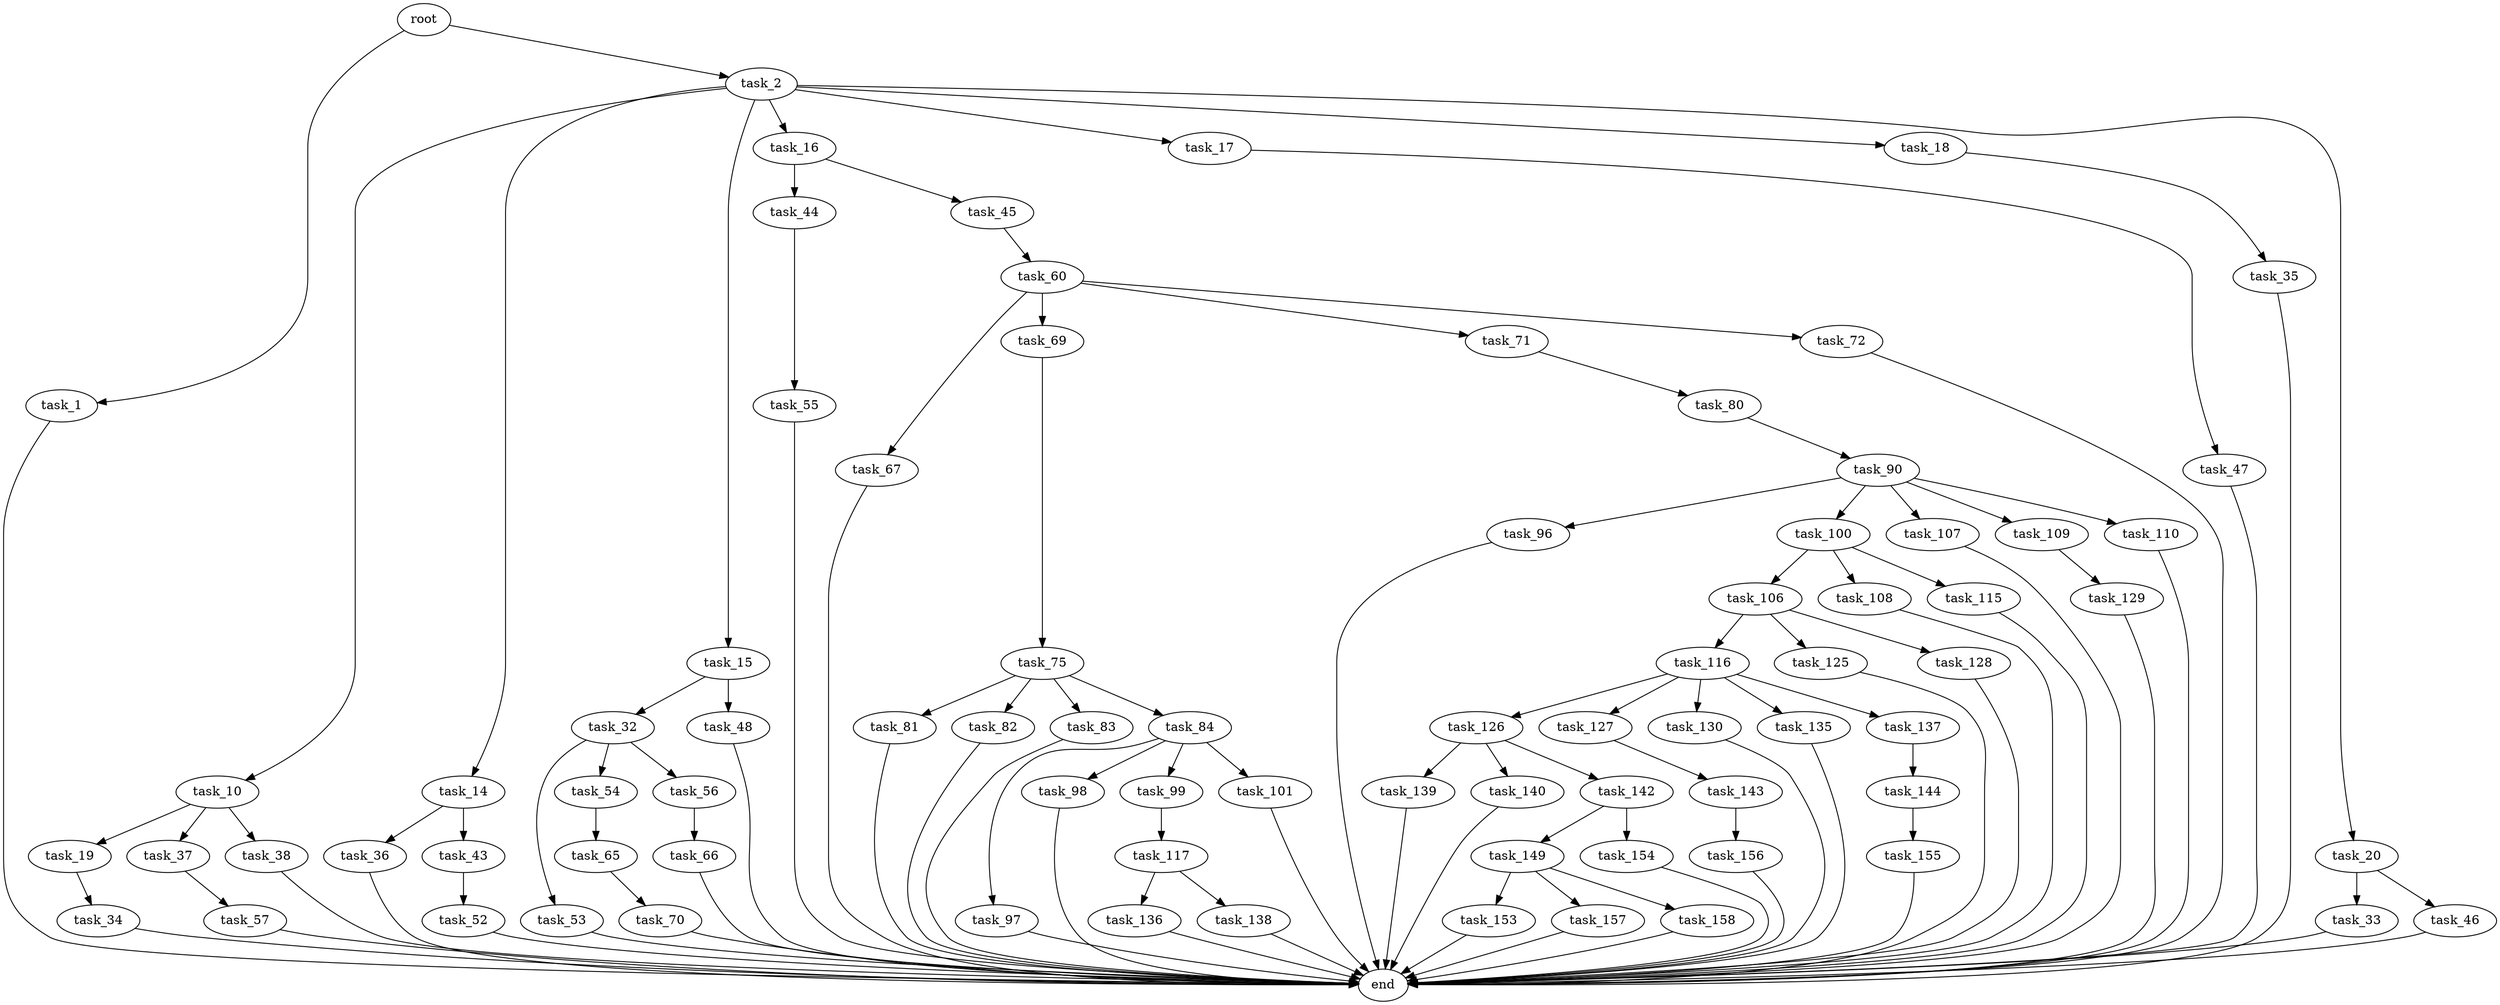 digraph G {
  root [size="0.000000"];
  task_1 [size="782757789696.000000"];
  task_2 [size="413895052293.000000"];
  end [size="0.000000"];
  task_10 [size="96968418361.000000"];
  task_14 [size="231928233984.000000"];
  task_15 [size="28012508763.000000"];
  task_16 [size="8589934592.000000"];
  task_17 [size="28991029248.000000"];
  task_18 [size="134217728000.000000"];
  task_20 [size="2526538461.000000"];
  task_19 [size="38154977649.000000"];
  task_37 [size="782757789696.000000"];
  task_38 [size="134217728000.000000"];
  task_36 [size="368293445632.000000"];
  task_43 [size="9052267741.000000"];
  task_32 [size="2017889875.000000"];
  task_48 [size="24657400408.000000"];
  task_44 [size="1032208514515.000000"];
  task_45 [size="10820061570.000000"];
  task_47 [size="368293445632.000000"];
  task_35 [size="76128144012.000000"];
  task_34 [size="28991029248.000000"];
  task_33 [size="368293445632.000000"];
  task_46 [size="111012059316.000000"];
  task_53 [size="2791697498.000000"];
  task_54 [size="1386752022305.000000"];
  task_56 [size="811171344724.000000"];
  task_57 [size="28991029248.000000"];
  task_52 [size="1540514444.000000"];
  task_55 [size="8556980733.000000"];
  task_60 [size="250076284016.000000"];
  task_65 [size="7082867020.000000"];
  task_66 [size="5674493514.000000"];
  task_67 [size="28991029248.000000"];
  task_69 [size="11391705659.000000"];
  task_71 [size="437381136291.000000"];
  task_72 [size="1761827584.000000"];
  task_70 [size="197476405416.000000"];
  task_75 [size="803610061.000000"];
  task_80 [size="226131594401.000000"];
  task_81 [size="32641049889.000000"];
  task_82 [size="591363854276.000000"];
  task_83 [size="114353250341.000000"];
  task_84 [size="28991029248.000000"];
  task_90 [size="994262521959.000000"];
  task_97 [size="3762473418.000000"];
  task_98 [size="9837689123.000000"];
  task_99 [size="61059203040.000000"];
  task_101 [size="1073741824000.000000"];
  task_96 [size="782757789696.000000"];
  task_100 [size="283432860572.000000"];
  task_107 [size="782757789696.000000"];
  task_109 [size="4441604378.000000"];
  task_110 [size="368293445632.000000"];
  task_117 [size="8589934592.000000"];
  task_106 [size="48186639512.000000"];
  task_108 [size="350032849804.000000"];
  task_115 [size="1357804799.000000"];
  task_116 [size="28991029248.000000"];
  task_125 [size="1440072660.000000"];
  task_128 [size="368293445632.000000"];
  task_129 [size="7267688467.000000"];
  task_126 [size="8589934592.000000"];
  task_127 [size="8436929415.000000"];
  task_130 [size="549755813888.000000"];
  task_135 [size="272638167155.000000"];
  task_137 [size="315867060914.000000"];
  task_136 [size="352652967072.000000"];
  task_138 [size="231928233984.000000"];
  task_139 [size="8589934592.000000"];
  task_140 [size="368293445632.000000"];
  task_142 [size="231928233984.000000"];
  task_143 [size="1073741824000.000000"];
  task_144 [size="25890667786.000000"];
  task_149 [size="1073741824000.000000"];
  task_154 [size="68719476736.000000"];
  task_156 [size="9652513730.000000"];
  task_155 [size="231928233984.000000"];
  task_153 [size="4244916078.000000"];
  task_157 [size="8589934592.000000"];
  task_158 [size="163491494452.000000"];

  root -> task_1 [size="1.000000"];
  root -> task_2 [size="1.000000"];
  task_1 -> end [size="1.000000"];
  task_2 -> task_10 [size="301989888.000000"];
  task_2 -> task_14 [size="301989888.000000"];
  task_2 -> task_15 [size="301989888.000000"];
  task_2 -> task_16 [size="301989888.000000"];
  task_2 -> task_17 [size="301989888.000000"];
  task_2 -> task_18 [size="301989888.000000"];
  task_2 -> task_20 [size="301989888.000000"];
  task_10 -> task_19 [size="75497472.000000"];
  task_10 -> task_37 [size="75497472.000000"];
  task_10 -> task_38 [size="75497472.000000"];
  task_14 -> task_36 [size="301989888.000000"];
  task_14 -> task_43 [size="301989888.000000"];
  task_15 -> task_32 [size="75497472.000000"];
  task_15 -> task_48 [size="75497472.000000"];
  task_16 -> task_44 [size="33554432.000000"];
  task_16 -> task_45 [size="33554432.000000"];
  task_17 -> task_47 [size="75497472.000000"];
  task_18 -> task_35 [size="209715200.000000"];
  task_20 -> task_33 [size="209715200.000000"];
  task_20 -> task_46 [size="209715200.000000"];
  task_19 -> task_34 [size="679477248.000000"];
  task_37 -> task_57 [size="679477248.000000"];
  task_38 -> end [size="1.000000"];
  task_36 -> end [size="1.000000"];
  task_43 -> task_52 [size="301989888.000000"];
  task_32 -> task_53 [size="33554432.000000"];
  task_32 -> task_54 [size="33554432.000000"];
  task_32 -> task_56 [size="33554432.000000"];
  task_48 -> end [size="1.000000"];
  task_44 -> task_55 [size="679477248.000000"];
  task_45 -> task_60 [size="411041792.000000"];
  task_47 -> end [size="1.000000"];
  task_35 -> end [size="1.000000"];
  task_34 -> end [size="1.000000"];
  task_33 -> end [size="1.000000"];
  task_46 -> end [size="1.000000"];
  task_53 -> end [size="1.000000"];
  task_54 -> task_65 [size="838860800.000000"];
  task_56 -> task_66 [size="536870912.000000"];
  task_57 -> end [size="1.000000"];
  task_52 -> end [size="1.000000"];
  task_55 -> end [size="1.000000"];
  task_60 -> task_67 [size="536870912.000000"];
  task_60 -> task_69 [size="536870912.000000"];
  task_60 -> task_71 [size="536870912.000000"];
  task_60 -> task_72 [size="536870912.000000"];
  task_65 -> task_70 [size="134217728.000000"];
  task_66 -> end [size="1.000000"];
  task_67 -> end [size="1.000000"];
  task_69 -> task_75 [size="838860800.000000"];
  task_71 -> task_80 [size="301989888.000000"];
  task_72 -> end [size="1.000000"];
  task_70 -> end [size="1.000000"];
  task_75 -> task_81 [size="75497472.000000"];
  task_75 -> task_82 [size="75497472.000000"];
  task_75 -> task_83 [size="75497472.000000"];
  task_75 -> task_84 [size="75497472.000000"];
  task_80 -> task_90 [size="209715200.000000"];
  task_81 -> end [size="1.000000"];
  task_82 -> end [size="1.000000"];
  task_83 -> end [size="1.000000"];
  task_84 -> task_97 [size="75497472.000000"];
  task_84 -> task_98 [size="75497472.000000"];
  task_84 -> task_99 [size="75497472.000000"];
  task_84 -> task_101 [size="75497472.000000"];
  task_90 -> task_96 [size="838860800.000000"];
  task_90 -> task_100 [size="838860800.000000"];
  task_90 -> task_107 [size="838860800.000000"];
  task_90 -> task_109 [size="838860800.000000"];
  task_90 -> task_110 [size="838860800.000000"];
  task_97 -> end [size="1.000000"];
  task_98 -> end [size="1.000000"];
  task_99 -> task_117 [size="134217728.000000"];
  task_101 -> end [size="1.000000"];
  task_96 -> end [size="1.000000"];
  task_100 -> task_106 [size="301989888.000000"];
  task_100 -> task_108 [size="301989888.000000"];
  task_100 -> task_115 [size="301989888.000000"];
  task_107 -> end [size="1.000000"];
  task_109 -> task_129 [size="75497472.000000"];
  task_110 -> end [size="1.000000"];
  task_117 -> task_136 [size="33554432.000000"];
  task_117 -> task_138 [size="33554432.000000"];
  task_106 -> task_116 [size="838860800.000000"];
  task_106 -> task_125 [size="838860800.000000"];
  task_106 -> task_128 [size="838860800.000000"];
  task_108 -> end [size="1.000000"];
  task_115 -> end [size="1.000000"];
  task_116 -> task_126 [size="75497472.000000"];
  task_116 -> task_127 [size="75497472.000000"];
  task_116 -> task_130 [size="75497472.000000"];
  task_116 -> task_135 [size="75497472.000000"];
  task_116 -> task_137 [size="75497472.000000"];
  task_125 -> end [size="1.000000"];
  task_128 -> end [size="1.000000"];
  task_129 -> end [size="1.000000"];
  task_126 -> task_139 [size="33554432.000000"];
  task_126 -> task_140 [size="33554432.000000"];
  task_126 -> task_142 [size="33554432.000000"];
  task_127 -> task_143 [size="209715200.000000"];
  task_130 -> end [size="1.000000"];
  task_135 -> end [size="1.000000"];
  task_137 -> task_144 [size="838860800.000000"];
  task_136 -> end [size="1.000000"];
  task_138 -> end [size="1.000000"];
  task_139 -> end [size="1.000000"];
  task_140 -> end [size="1.000000"];
  task_142 -> task_149 [size="301989888.000000"];
  task_142 -> task_154 [size="301989888.000000"];
  task_143 -> task_156 [size="838860800.000000"];
  task_144 -> task_155 [size="679477248.000000"];
  task_149 -> task_153 [size="838860800.000000"];
  task_149 -> task_157 [size="838860800.000000"];
  task_149 -> task_158 [size="838860800.000000"];
  task_154 -> end [size="1.000000"];
  task_156 -> end [size="1.000000"];
  task_155 -> end [size="1.000000"];
  task_153 -> end [size="1.000000"];
  task_157 -> end [size="1.000000"];
  task_158 -> end [size="1.000000"];
}
